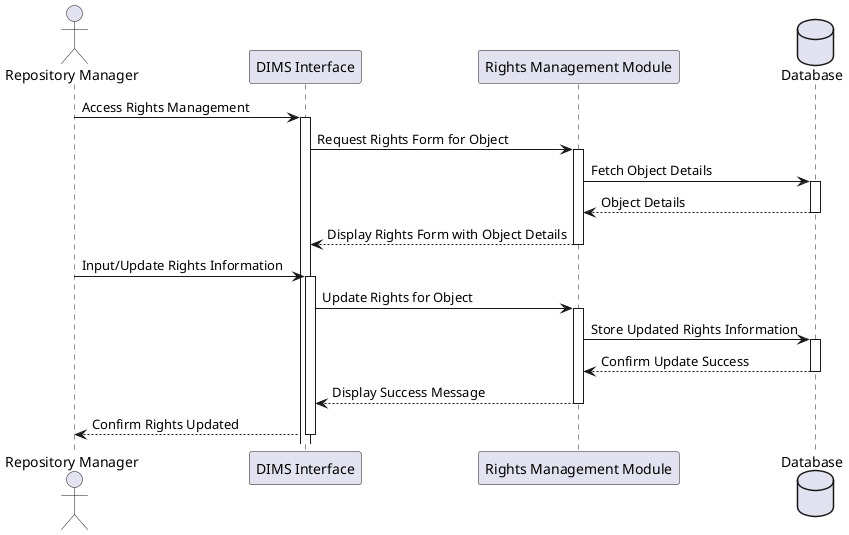 @startuml
actor "Repository Manager" as RM
participant "DIMS Interface" as Interface
participant "Rights Management Module" as RightsModule
database "Database" as DB

RM -> Interface : Access Rights Management
activate Interface

Interface -> RightsModule : Request Rights Form for Object
activate RightsModule

RightsModule -> DB : Fetch Object Details
activate DB

DB --> RightsModule : Object Details
deactivate DB

RightsModule --> Interface : Display Rights Form with Object Details
deactivate RightsModule

RM -> Interface : Input/Update Rights Information
activate Interface

Interface -> RightsModule : Update Rights for Object
activate RightsModule

RightsModule -> DB : Store Updated Rights Information
activate DB

DB --> RightsModule : Confirm Update Success
deactivate DB

RightsModule --> Interface : Display Success Message
deactivate RightsModule

Interface --> RM : Confirm Rights Updated
deactivate Interface

@enduml